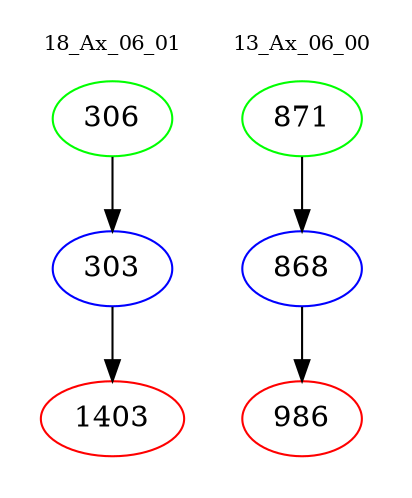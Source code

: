 digraph{
subgraph cluster_0 {
color = white
label = "18_Ax_06_01";
fontsize=10;
T0_306 [label="306", color="green"]
T0_306 -> T0_303 [color="black"]
T0_303 [label="303", color="blue"]
T0_303 -> T0_1403 [color="black"]
T0_1403 [label="1403", color="red"]
}
subgraph cluster_1 {
color = white
label = "13_Ax_06_00";
fontsize=10;
T1_871 [label="871", color="green"]
T1_871 -> T1_868 [color="black"]
T1_868 [label="868", color="blue"]
T1_868 -> T1_986 [color="black"]
T1_986 [label="986", color="red"]
}
}

